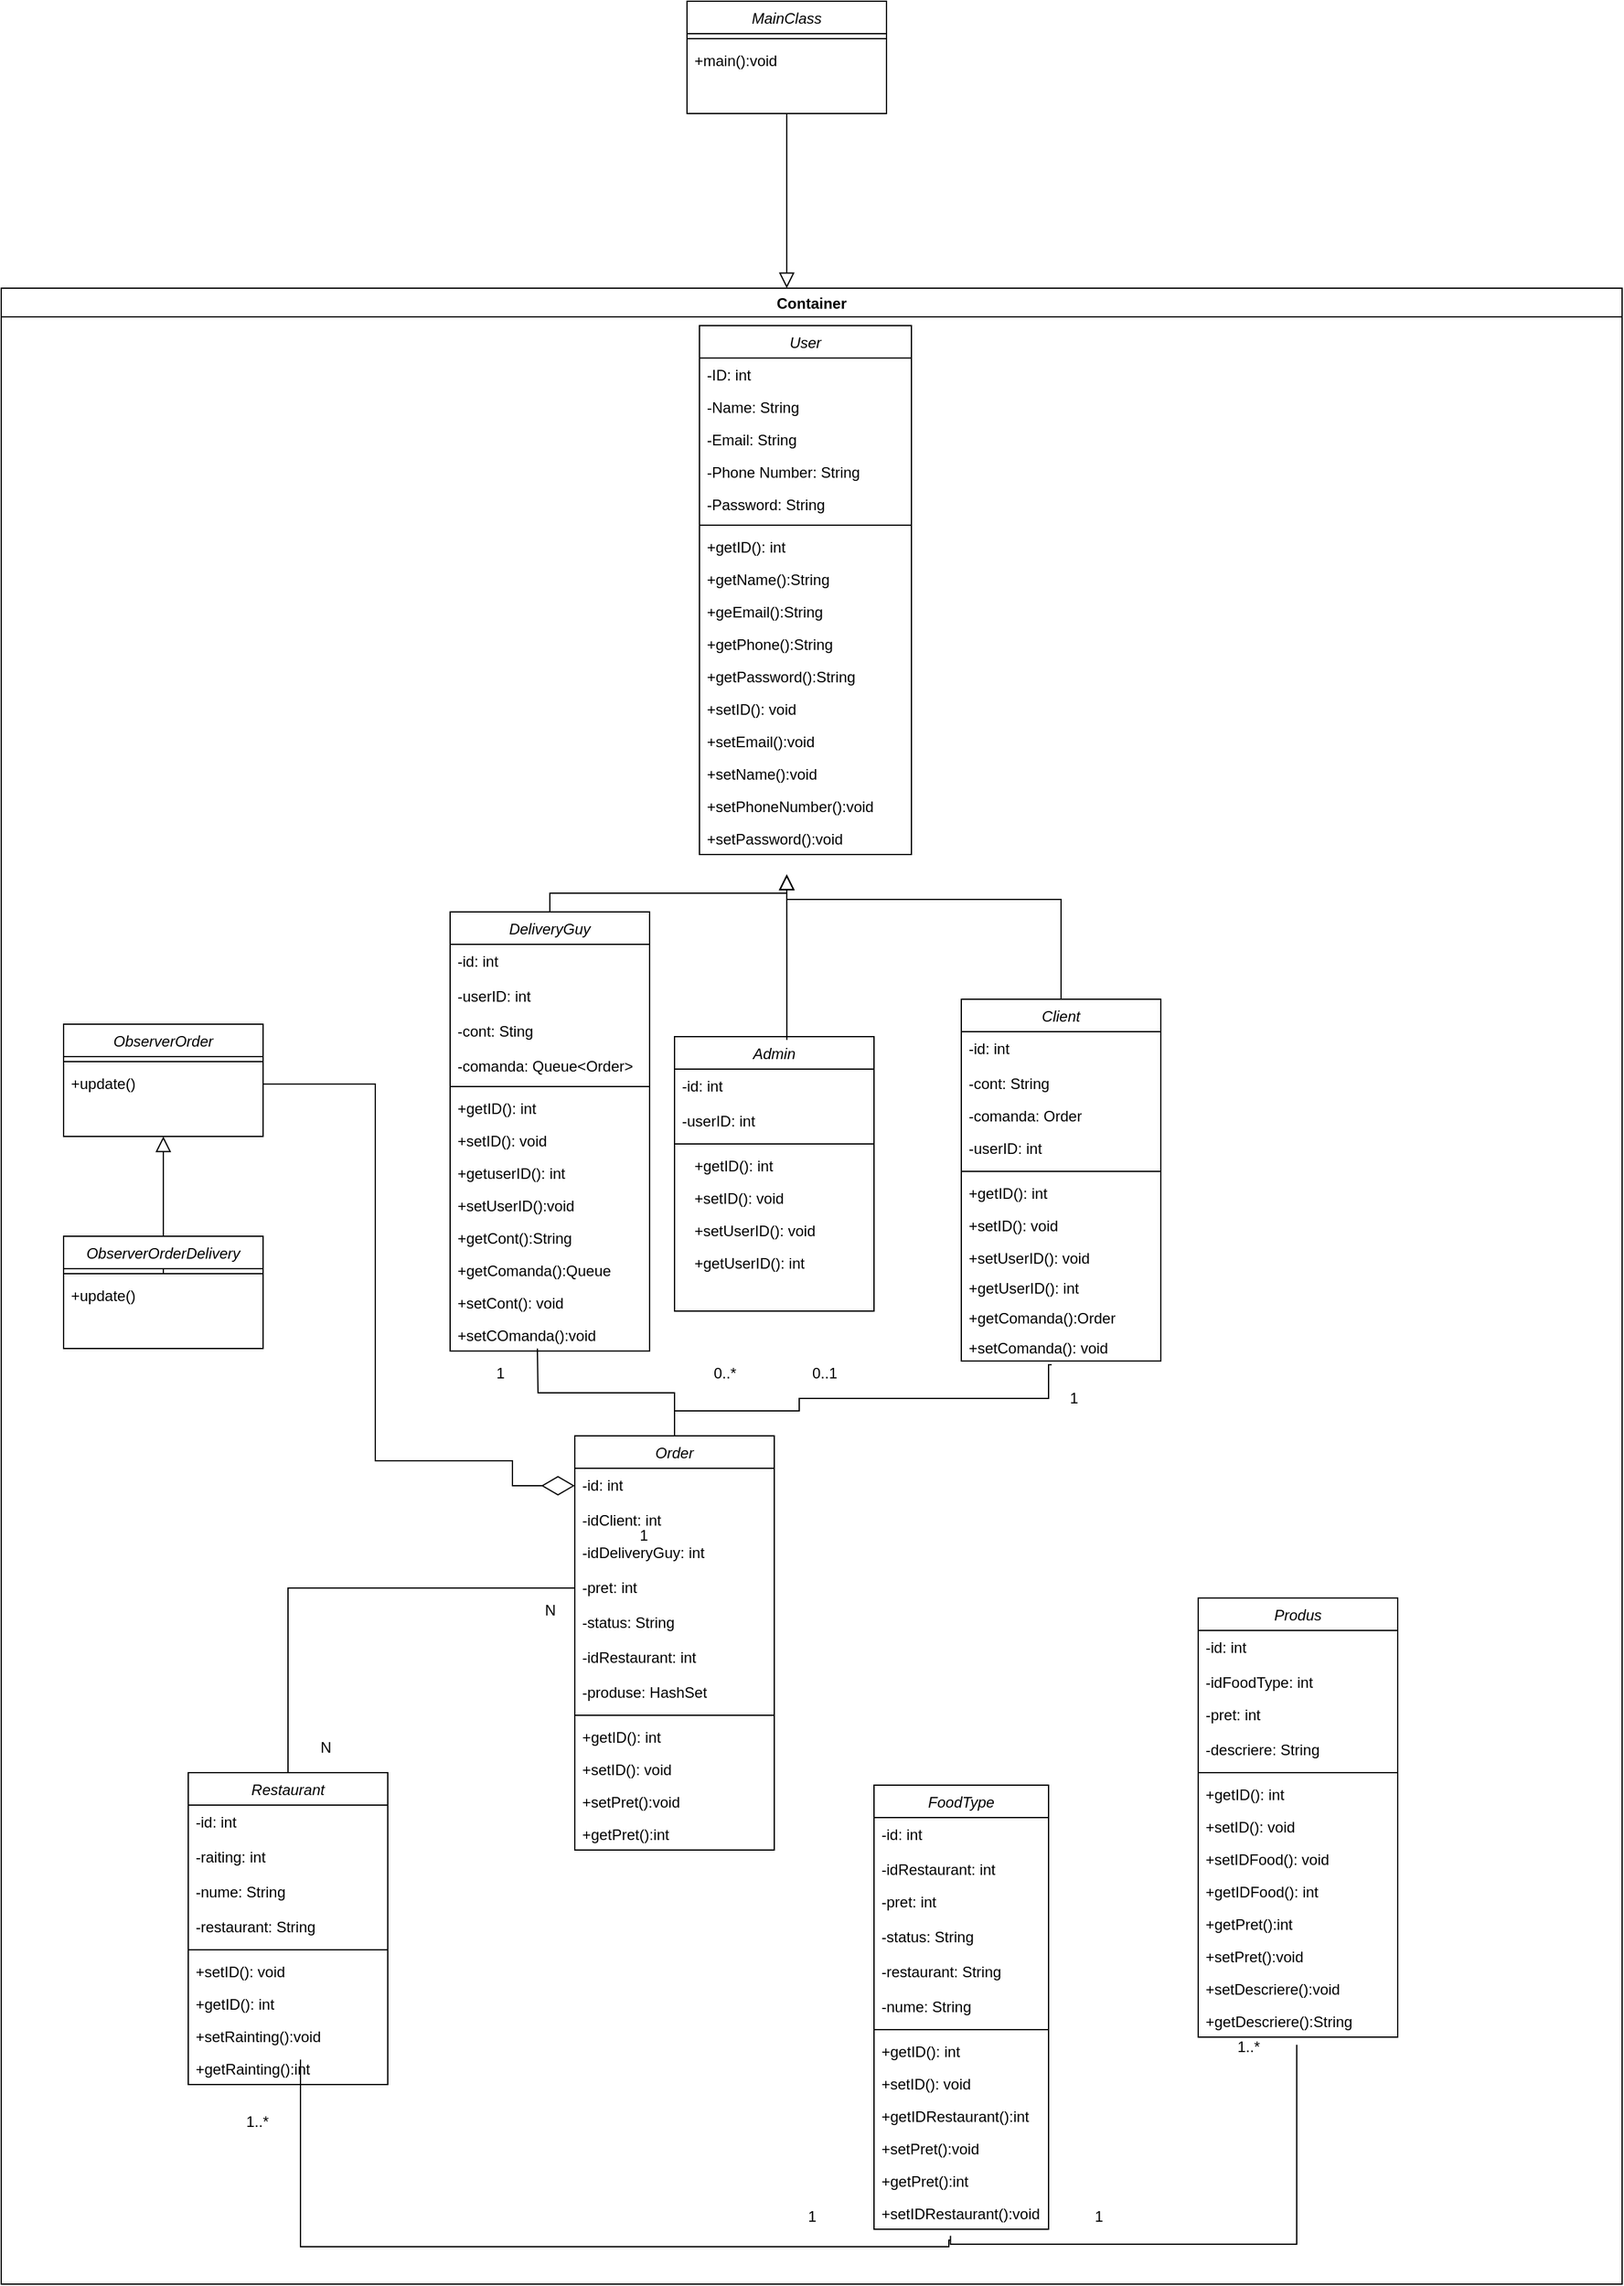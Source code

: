 <mxfile version="15.4.0" type="device"><diagram id="C5RBs43oDa-KdzZeNtuy" name="Page-1"><mxGraphModel dx="3355" dy="2353" grid="1" gridSize="10" guides="1" tooltips="1" connect="1" arrows="1" fold="1" page="1" pageScale="1" pageWidth="827" pageHeight="1169" math="0" shadow="0"><root><mxCell id="WIyWlLk6GJQsqaUBKTNV-0"/><mxCell id="WIyWlLk6GJQsqaUBKTNV-1" parent="WIyWlLk6GJQsqaUBKTNV-0"/><mxCell id="ep-AZZIvWKZAv23bDs4u-8" value="Admin" style="swimlane;fontStyle=2;align=center;verticalAlign=top;childLayout=stackLayout;horizontal=1;startSize=26;horizontalStack=0;resizeParent=1;resizeLast=0;collapsible=1;marginBottom=0;rounded=0;shadow=0;strokeWidth=1;" parent="WIyWlLk6GJQsqaUBKTNV-1" vertex="1"><mxGeometry x="230" y="-40" width="160" height="220" as="geometry"><mxRectangle x="230" y="140" width="160" height="26" as="alternateBounds"/></mxGeometry></mxCell><mxCell id="ep-AZZIvWKZAv23bDs4u-10" value="-id: int" style="text;align=left;verticalAlign=top;spacingLeft=4;spacingRight=4;overflow=hidden;rotatable=0;points=[[0,0.5],[1,0.5]];portConstraint=eastwest;rounded=0;shadow=0;html=0;" parent="ep-AZZIvWKZAv23bDs4u-8" vertex="1"><mxGeometry y="26" width="160" height="28" as="geometry"/></mxCell><mxCell id="ep-AZZIvWKZAv23bDs4u-35" value="-userID: int" style="text;align=left;verticalAlign=top;spacingLeft=4;spacingRight=4;overflow=hidden;rotatable=0;points=[[0,0.5],[1,0.5]];portConstraint=eastwest;rounded=0;shadow=0;html=0;" parent="ep-AZZIvWKZAv23bDs4u-8" vertex="1"><mxGeometry y="54" width="160" height="28" as="geometry"/></mxCell><mxCell id="ep-AZZIvWKZAv23bDs4u-12" value="" style="line;html=1;strokeWidth=1;align=left;verticalAlign=middle;spacingTop=-1;spacingLeft=3;spacingRight=3;rotatable=0;labelPosition=right;points=[];portConstraint=eastwest;" parent="ep-AZZIvWKZAv23bDs4u-8" vertex="1"><mxGeometry y="82" width="160" height="8" as="geometry"/></mxCell><mxCell id="ep-AZZIvWKZAv23bDs4u-26" value="" style="endArrow=block;endSize=10;endFill=0;shadow=0;strokeWidth=1;rounded=0;edgeStyle=elbowEdgeStyle;elbow=vertical;exitX=0.5;exitY=0;exitDx=0;exitDy=0;" parent="WIyWlLk6GJQsqaUBKTNV-1" source="ep-AZZIvWKZAv23bDs4u-14" edge="1"><mxGeometry width="160" relative="1" as="geometry"><mxPoint x="430" y="-68" as="sourcePoint"/><mxPoint x="320" y="-170" as="targetPoint"/><Array as="points"><mxPoint x="440" y="-150"/></Array></mxGeometry></mxCell><mxCell id="ep-AZZIvWKZAv23bDs4u-27" value="" style="endArrow=block;endSize=10;endFill=0;shadow=0;strokeWidth=1;rounded=0;edgeStyle=elbowEdgeStyle;elbow=vertical;" parent="WIyWlLk6GJQsqaUBKTNV-1" source="ep-AZZIvWKZAv23bDs4u-0" edge="1"><mxGeometry width="160" relative="1" as="geometry"><mxPoint x="430" y="380" as="sourcePoint"/><mxPoint x="320" y="-170" as="targetPoint"/></mxGeometry></mxCell><mxCell id="ep-AZZIvWKZAv23bDs4u-28" value="" style="endArrow=block;endSize=10;endFill=0;shadow=0;strokeWidth=1;rounded=0;edgeStyle=elbowEdgeStyle;elbow=vertical;exitX=0.563;exitY=0.012;exitDx=0;exitDy=0;exitPerimeter=0;" parent="WIyWlLk6GJQsqaUBKTNV-1" source="ep-AZZIvWKZAv23bDs4u-8" edge="1"><mxGeometry width="160" relative="1" as="geometry"><mxPoint x="440" y="390" as="sourcePoint"/><mxPoint x="320" y="-170" as="targetPoint"/></mxGeometry></mxCell><mxCell id="ep-AZZIvWKZAv23bDs4u-55" value="0..1" style="text;html=1;align=center;verticalAlign=middle;resizable=0;points=[];autosize=1;strokeColor=none;fillColor=none;" parent="WIyWlLk6GJQsqaUBKTNV-1" vertex="1"><mxGeometry x="330" y="220" width="40" height="20" as="geometry"/></mxCell><mxCell id="ep-AZZIvWKZAv23bDs4u-57" value="0..*" style="text;html=1;align=center;verticalAlign=middle;resizable=0;points=[];autosize=1;strokeColor=none;fillColor=none;" parent="WIyWlLk6GJQsqaUBKTNV-1" vertex="1"><mxGeometry x="255" y="220" width="30" height="20" as="geometry"/></mxCell><mxCell id="ep-AZZIvWKZAv23bDs4u-92" value="1..*" style="text;html=1;align=center;verticalAlign=middle;resizable=0;points=[];autosize=1;strokeColor=none;fillColor=none;" parent="WIyWlLk6GJQsqaUBKTNV-1" vertex="1"><mxGeometry x="675" y="760" width="30" height="20" as="geometry"/></mxCell><mxCell id="ep-AZZIvWKZAv23bDs4u-96" value="1" style="text;html=1;align=center;verticalAlign=middle;resizable=0;points=[];autosize=1;strokeColor=none;fillColor=none;" parent="WIyWlLk6GJQsqaUBKTNV-1" vertex="1"><mxGeometry x="195" y="350" width="20" height="20" as="geometry"/></mxCell><mxCell id="ep-AZZIvWKZAv23bDs4u-98" value="ObserverOrder" style="swimlane;fontStyle=2;align=center;verticalAlign=top;childLayout=stackLayout;horizontal=1;startSize=26;horizontalStack=0;resizeParent=1;resizeLast=0;collapsible=1;marginBottom=0;rounded=0;shadow=0;strokeWidth=1;" parent="WIyWlLk6GJQsqaUBKTNV-1" vertex="1"><mxGeometry x="-260" y="-50" width="160" height="90" as="geometry"><mxRectangle x="230" y="140" width="160" height="26" as="alternateBounds"/></mxGeometry></mxCell><mxCell id="ep-AZZIvWKZAv23bDs4u-105" value="" style="line;html=1;strokeWidth=1;align=left;verticalAlign=middle;spacingTop=-1;spacingLeft=3;spacingRight=3;rotatable=0;labelPosition=right;points=[];portConstraint=eastwest;" parent="ep-AZZIvWKZAv23bDs4u-98" vertex="1"><mxGeometry y="26" width="160" height="8" as="geometry"/></mxCell><mxCell id="ep-AZZIvWKZAv23bDs4u-109" value="+update()" style="text;align=left;verticalAlign=top;spacingLeft=4;spacingRight=4;overflow=hidden;rotatable=0;points=[[0,0.5],[1,0.5]];portConstraint=eastwest;rounded=0;shadow=0;html=0;" parent="ep-AZZIvWKZAv23bDs4u-98" vertex="1"><mxGeometry y="34" width="160" height="28" as="geometry"/></mxCell><mxCell id="ep-AZZIvWKZAv23bDs4u-110" value="MainClass" style="swimlane;fontStyle=2;align=center;verticalAlign=top;childLayout=stackLayout;horizontal=1;startSize=26;horizontalStack=0;resizeParent=1;resizeLast=0;collapsible=1;marginBottom=0;rounded=0;shadow=0;strokeWidth=1;" parent="WIyWlLk6GJQsqaUBKTNV-1" vertex="1"><mxGeometry x="240" y="-870" width="160" height="90" as="geometry"><mxRectangle x="230" y="140" width="160" height="26" as="alternateBounds"/></mxGeometry></mxCell><mxCell id="ep-AZZIvWKZAv23bDs4u-111" value="" style="line;html=1;strokeWidth=1;align=left;verticalAlign=middle;spacingTop=-1;spacingLeft=3;spacingRight=3;rotatable=0;labelPosition=right;points=[];portConstraint=eastwest;" parent="ep-AZZIvWKZAv23bDs4u-110" vertex="1"><mxGeometry y="26" width="160" height="8" as="geometry"/></mxCell><mxCell id="ep-AZZIvWKZAv23bDs4u-112" value="+main():void" style="text;align=left;verticalAlign=top;spacingLeft=4;spacingRight=4;overflow=hidden;rotatable=0;points=[[0,0.5],[1,0.5]];portConstraint=eastwest;rounded=0;shadow=0;html=0;" parent="ep-AZZIvWKZAv23bDs4u-110" vertex="1"><mxGeometry y="34" width="160" height="28" as="geometry"/></mxCell><mxCell id="ep-AZZIvWKZAv23bDs4u-113" value="" style="endArrow=block;endSize=10;endFill=0;shadow=0;strokeWidth=1;rounded=0;edgeStyle=elbowEdgeStyle;elbow=vertical;entryX=0.5;entryY=1;entryDx=0;entryDy=0;" parent="WIyWlLk6GJQsqaUBKTNV-1" target="ep-AZZIvWKZAv23bDs4u-98" edge="1"><mxGeometry width="160" relative="1" as="geometry"><mxPoint x="-180" y="150" as="sourcePoint"/><mxPoint x="330" y="-160" as="targetPoint"/></mxGeometry></mxCell><mxCell id="ep-AZZIvWKZAv23bDs4u-114" value="ObserverOrderDelivery" style="swimlane;fontStyle=2;align=center;verticalAlign=top;childLayout=stackLayout;horizontal=1;startSize=26;horizontalStack=0;resizeParent=1;resizeLast=0;collapsible=1;marginBottom=0;rounded=0;shadow=0;strokeWidth=1;" parent="WIyWlLk6GJQsqaUBKTNV-1" vertex="1"><mxGeometry x="-260" y="120" width="160" height="90" as="geometry"><mxRectangle x="230" y="140" width="160" height="26" as="alternateBounds"/></mxGeometry></mxCell><mxCell id="ep-AZZIvWKZAv23bDs4u-115" value="" style="line;html=1;strokeWidth=1;align=left;verticalAlign=middle;spacingTop=-1;spacingLeft=3;spacingRight=3;rotatable=0;labelPosition=right;points=[];portConstraint=eastwest;" parent="ep-AZZIvWKZAv23bDs4u-114" vertex="1"><mxGeometry y="26" width="160" height="8" as="geometry"/></mxCell><mxCell id="ep-AZZIvWKZAv23bDs4u-116" value="+update()" style="text;align=left;verticalAlign=top;spacingLeft=4;spacingRight=4;overflow=hidden;rotatable=0;points=[[0,0.5],[1,0.5]];portConstraint=eastwest;rounded=0;shadow=0;html=0;" parent="ep-AZZIvWKZAv23bDs4u-114" vertex="1"><mxGeometry y="34" width="160" height="28" as="geometry"/></mxCell><mxCell id="ep-AZZIvWKZAv23bDs4u-120" value="Container" style="swimlane;" parent="WIyWlLk6GJQsqaUBKTNV-1" vertex="1"><mxGeometry x="-310" y="-640" width="1300" height="1600" as="geometry"/></mxCell><mxCell id="ep-AZZIvWKZAv23bDs4u-20" value="User" style="swimlane;fontStyle=2;align=center;verticalAlign=top;childLayout=stackLayout;horizontal=1;startSize=26;horizontalStack=0;resizeParent=1;resizeLast=0;collapsible=1;marginBottom=0;rounded=0;shadow=0;strokeWidth=1;" parent="ep-AZZIvWKZAv23bDs4u-120" vertex="1"><mxGeometry x="560" y="30" width="170" height="424" as="geometry"><mxRectangle x="230" y="140" width="160" height="26" as="alternateBounds"/></mxGeometry></mxCell><mxCell id="ep-AZZIvWKZAv23bDs4u-21" value="-ID: int" style="text;align=left;verticalAlign=top;spacingLeft=4;spacingRight=4;overflow=hidden;rotatable=0;points=[[0,0.5],[1,0.5]];portConstraint=eastwest;" parent="ep-AZZIvWKZAv23bDs4u-20" vertex="1"><mxGeometry y="26" width="170" height="26" as="geometry"/></mxCell><mxCell id="ep-AZZIvWKZAv23bDs4u-32" value="-Name: String" style="text;align=left;verticalAlign=top;spacingLeft=4;spacingRight=4;overflow=hidden;rotatable=0;points=[[0,0.5],[1,0.5]];portConstraint=eastwest;" parent="ep-AZZIvWKZAv23bDs4u-20" vertex="1"><mxGeometry y="52" width="170" height="26" as="geometry"/></mxCell><mxCell id="ep-AZZIvWKZAv23bDs4u-22" value="-Email: String" style="text;align=left;verticalAlign=top;spacingLeft=4;spacingRight=4;overflow=hidden;rotatable=0;points=[[0,0.5],[1,0.5]];portConstraint=eastwest;rounded=0;shadow=0;html=0;" parent="ep-AZZIvWKZAv23bDs4u-20" vertex="1"><mxGeometry y="78" width="170" height="26" as="geometry"/></mxCell><mxCell id="ep-AZZIvWKZAv23bDs4u-29" value="-Phone Number: String" style="text;align=left;verticalAlign=top;spacingLeft=4;spacingRight=4;overflow=hidden;rotatable=0;points=[[0,0.5],[1,0.5]];portConstraint=eastwest;rounded=0;shadow=0;html=0;" parent="ep-AZZIvWKZAv23bDs4u-20" vertex="1"><mxGeometry y="104" width="170" height="26" as="geometry"/></mxCell><mxCell id="ep-AZZIvWKZAv23bDs4u-23" value="-Password: String" style="text;align=left;verticalAlign=top;spacingLeft=4;spacingRight=4;overflow=hidden;rotatable=0;points=[[0,0.5],[1,0.5]];portConstraint=eastwest;rounded=0;shadow=0;html=0;" parent="ep-AZZIvWKZAv23bDs4u-20" vertex="1"><mxGeometry y="130" width="170" height="26" as="geometry"/></mxCell><mxCell id="ep-AZZIvWKZAv23bDs4u-24" value="" style="line;html=1;strokeWidth=1;align=left;verticalAlign=middle;spacingTop=-1;spacingLeft=3;spacingRight=3;rotatable=0;labelPosition=right;points=[];portConstraint=eastwest;" parent="ep-AZZIvWKZAv23bDs4u-20" vertex="1"><mxGeometry y="156" width="170" height="8" as="geometry"/></mxCell><mxCell id="UbuJym0jwXIvAfy_FMyQ-0" value="+getID(): int&#10;" style="text;align=left;verticalAlign=top;spacingLeft=4;spacingRight=4;overflow=hidden;rotatable=0;points=[[0,0.5],[1,0.5]];portConstraint=eastwest;rounded=0;shadow=0;html=0;" vertex="1" parent="ep-AZZIvWKZAv23bDs4u-20"><mxGeometry y="164" width="170" height="26" as="geometry"/></mxCell><mxCell id="UbuJym0jwXIvAfy_FMyQ-3" value="+getName():String&#10;" style="text;align=left;verticalAlign=top;spacingLeft=4;spacingRight=4;overflow=hidden;rotatable=0;points=[[0,0.5],[1,0.5]];portConstraint=eastwest;rounded=0;shadow=0;html=0;" vertex="1" parent="ep-AZZIvWKZAv23bDs4u-20"><mxGeometry y="190" width="170" height="26" as="geometry"/></mxCell><mxCell id="UbuJym0jwXIvAfy_FMyQ-1" value="+geEmail():String&#10;" style="text;align=left;verticalAlign=top;spacingLeft=4;spacingRight=4;overflow=hidden;rotatable=0;points=[[0,0.5],[1,0.5]];portConstraint=eastwest;rounded=0;shadow=0;html=0;" vertex="1" parent="ep-AZZIvWKZAv23bDs4u-20"><mxGeometry y="216" width="170" height="26" as="geometry"/></mxCell><mxCell id="UbuJym0jwXIvAfy_FMyQ-4" value="+getPhone():String&#10;" style="text;align=left;verticalAlign=top;spacingLeft=4;spacingRight=4;overflow=hidden;rotatable=0;points=[[0,0.5],[1,0.5]];portConstraint=eastwest;rounded=0;shadow=0;html=0;" vertex="1" parent="ep-AZZIvWKZAv23bDs4u-20"><mxGeometry y="242" width="170" height="26" as="geometry"/></mxCell><mxCell id="UbuJym0jwXIvAfy_FMyQ-5" value="+getPassword():String&#10;" style="text;align=left;verticalAlign=top;spacingLeft=4;spacingRight=4;overflow=hidden;rotatable=0;points=[[0,0.5],[1,0.5]];portConstraint=eastwest;rounded=0;shadow=0;html=0;" vertex="1" parent="ep-AZZIvWKZAv23bDs4u-20"><mxGeometry y="268" width="170" height="26" as="geometry"/></mxCell><mxCell id="UbuJym0jwXIvAfy_FMyQ-7" value="+setID(): void&#10;" style="text;align=left;verticalAlign=top;spacingLeft=4;spacingRight=4;overflow=hidden;rotatable=0;points=[[0,0.5],[1,0.5]];portConstraint=eastwest;rounded=0;shadow=0;html=0;" vertex="1" parent="ep-AZZIvWKZAv23bDs4u-20"><mxGeometry y="294" width="170" height="26" as="geometry"/></mxCell><mxCell id="UbuJym0jwXIvAfy_FMyQ-9" value="+setEmail():void" style="text;align=left;verticalAlign=top;spacingLeft=4;spacingRight=4;overflow=hidden;rotatable=0;points=[[0,0.5],[1,0.5]];portConstraint=eastwest;rounded=0;shadow=0;html=0;" vertex="1" parent="ep-AZZIvWKZAv23bDs4u-20"><mxGeometry y="320" width="170" height="26" as="geometry"/></mxCell><mxCell id="UbuJym0jwXIvAfy_FMyQ-14" value="+setName():void" style="text;align=left;verticalAlign=top;spacingLeft=4;spacingRight=4;overflow=hidden;rotatable=0;points=[[0,0.5],[1,0.5]];portConstraint=eastwest;rounded=0;shadow=0;html=0;" vertex="1" parent="ep-AZZIvWKZAv23bDs4u-20"><mxGeometry y="346" width="170" height="26" as="geometry"/></mxCell><mxCell id="UbuJym0jwXIvAfy_FMyQ-10" value="+setPhoneNumber():void" style="text;align=left;verticalAlign=top;spacingLeft=4;spacingRight=4;overflow=hidden;rotatable=0;points=[[0,0.5],[1,0.5]];portConstraint=eastwest;rounded=0;shadow=0;html=0;" vertex="1" parent="ep-AZZIvWKZAv23bDs4u-20"><mxGeometry y="372" width="170" height="26" as="geometry"/></mxCell><mxCell id="UbuJym0jwXIvAfy_FMyQ-11" value="+setPassword():void" style="text;align=left;verticalAlign=top;spacingLeft=4;spacingRight=4;overflow=hidden;rotatable=0;points=[[0,0.5],[1,0.5]];portConstraint=eastwest;rounded=0;shadow=0;html=0;" vertex="1" parent="ep-AZZIvWKZAv23bDs4u-20"><mxGeometry y="398" width="170" height="26" as="geometry"/></mxCell><mxCell id="ep-AZZIvWKZAv23bDs4u-58" value="1" style="text;html=1;align=center;verticalAlign=middle;resizable=0;points=[];autosize=1;strokeColor=none;fillColor=none;" parent="ep-AZZIvWKZAv23bDs4u-120" vertex="1"><mxGeometry x="390" y="860" width="20" height="20" as="geometry"/></mxCell><mxCell id="ep-AZZIvWKZAv23bDs4u-0" value="DeliveryGuy" style="swimlane;fontStyle=2;align=center;verticalAlign=top;childLayout=stackLayout;horizontal=1;startSize=26;horizontalStack=0;resizeParent=1;resizeLast=0;collapsible=1;marginBottom=0;rounded=0;shadow=0;strokeWidth=1;" parent="ep-AZZIvWKZAv23bDs4u-120" vertex="1"><mxGeometry x="360" y="500" width="160" height="352" as="geometry"><mxRectangle x="230" y="140" width="160" height="26" as="alternateBounds"/></mxGeometry></mxCell><mxCell id="ep-AZZIvWKZAv23bDs4u-36" value="-id: int" style="text;align=left;verticalAlign=top;spacingLeft=4;spacingRight=4;overflow=hidden;rotatable=0;points=[[0,0.5],[1,0.5]];portConstraint=eastwest;rounded=0;shadow=0;html=0;" parent="ep-AZZIvWKZAv23bDs4u-0" vertex="1"><mxGeometry y="26" width="160" height="28" as="geometry"/></mxCell><mxCell id="ep-AZZIvWKZAv23bDs4u-33" value="-userID: int" style="text;align=left;verticalAlign=top;spacingLeft=4;spacingRight=4;overflow=hidden;rotatable=0;points=[[0,0.5],[1,0.5]];portConstraint=eastwest;rounded=0;shadow=0;html=0;" parent="ep-AZZIvWKZAv23bDs4u-0" vertex="1"><mxGeometry y="54" width="160" height="28" as="geometry"/></mxCell><mxCell id="ep-AZZIvWKZAv23bDs4u-2" value="-cont: Sting" style="text;align=left;verticalAlign=top;spacingLeft=4;spacingRight=4;overflow=hidden;rotatable=0;points=[[0,0.5],[1,0.5]];portConstraint=eastwest;rounded=0;shadow=0;html=0;" parent="ep-AZZIvWKZAv23bDs4u-0" vertex="1"><mxGeometry y="82" width="160" height="28" as="geometry"/></mxCell><mxCell id="ep-AZZIvWKZAv23bDs4u-49" value="-comanda: Queue&lt;Order&gt;" style="text;align=left;verticalAlign=top;spacingLeft=4;spacingRight=4;overflow=hidden;rotatable=0;points=[[0,0.5],[1,0.5]];portConstraint=eastwest;rounded=0;shadow=0;html=0;" parent="ep-AZZIvWKZAv23bDs4u-0" vertex="1"><mxGeometry y="110" width="160" height="26" as="geometry"/></mxCell><mxCell id="ep-AZZIvWKZAv23bDs4u-4" value="" style="line;html=1;strokeWidth=1;align=left;verticalAlign=middle;spacingTop=-1;spacingLeft=3;spacingRight=3;rotatable=0;labelPosition=right;points=[];portConstraint=eastwest;" parent="ep-AZZIvWKZAv23bDs4u-0" vertex="1"><mxGeometry y="136" width="160" height="8" as="geometry"/></mxCell><mxCell id="UbuJym0jwXIvAfy_FMyQ-12" value="+getID(): int&#10;" style="text;align=left;verticalAlign=top;spacingLeft=4;spacingRight=4;overflow=hidden;rotatable=0;points=[[0,0.5],[1,0.5]];portConstraint=eastwest;rounded=0;shadow=0;html=0;" vertex="1" parent="ep-AZZIvWKZAv23bDs4u-0"><mxGeometry y="144" width="160" height="26" as="geometry"/></mxCell><mxCell id="UbuJym0jwXIvAfy_FMyQ-13" value="+setID(): void&#10;" style="text;align=left;verticalAlign=top;spacingLeft=4;spacingRight=4;overflow=hidden;rotatable=0;points=[[0,0.5],[1,0.5]];portConstraint=eastwest;rounded=0;shadow=0;html=0;" vertex="1" parent="ep-AZZIvWKZAv23bDs4u-0"><mxGeometry y="170" width="160" height="26" as="geometry"/></mxCell><mxCell id="UbuJym0jwXIvAfy_FMyQ-15" value="+getuserID(): int&#10;" style="text;align=left;verticalAlign=top;spacingLeft=4;spacingRight=4;overflow=hidden;rotatable=0;points=[[0,0.5],[1,0.5]];portConstraint=eastwest;rounded=0;shadow=0;html=0;" vertex="1" parent="ep-AZZIvWKZAv23bDs4u-0"><mxGeometry y="196" width="160" height="26" as="geometry"/></mxCell><mxCell id="UbuJym0jwXIvAfy_FMyQ-16" value="+setUserID():void" style="text;align=left;verticalAlign=top;spacingLeft=4;spacingRight=4;overflow=hidden;rotatable=0;points=[[0,0.5],[1,0.5]];portConstraint=eastwest;rounded=0;shadow=0;html=0;" vertex="1" parent="ep-AZZIvWKZAv23bDs4u-0"><mxGeometry y="222" width="160" height="26" as="geometry"/></mxCell><mxCell id="UbuJym0jwXIvAfy_FMyQ-18" value="+getCont():String" style="text;align=left;verticalAlign=top;spacingLeft=4;spacingRight=4;overflow=hidden;rotatable=0;points=[[0,0.5],[1,0.5]];portConstraint=eastwest;rounded=0;shadow=0;html=0;" vertex="1" parent="ep-AZZIvWKZAv23bDs4u-0"><mxGeometry y="248" width="160" height="26" as="geometry"/></mxCell><mxCell id="UbuJym0jwXIvAfy_FMyQ-20" value="+getComanda():Queue" style="text;align=left;verticalAlign=top;spacingLeft=4;spacingRight=4;overflow=hidden;rotatable=0;points=[[0,0.5],[1,0.5]];portConstraint=eastwest;rounded=0;shadow=0;html=0;" vertex="1" parent="ep-AZZIvWKZAv23bDs4u-0"><mxGeometry y="274" width="160" height="26" as="geometry"/></mxCell><mxCell id="UbuJym0jwXIvAfy_FMyQ-19" value="+setCont(): void&#10;" style="text;align=left;verticalAlign=top;spacingLeft=4;spacingRight=4;overflow=hidden;rotatable=0;points=[[0,0.5],[1,0.5]];portConstraint=eastwest;rounded=0;shadow=0;html=0;" vertex="1" parent="ep-AZZIvWKZAv23bDs4u-0"><mxGeometry y="300" width="160" height="26" as="geometry"/></mxCell><mxCell id="UbuJym0jwXIvAfy_FMyQ-22" value="+setCOmanda():void" style="text;align=left;verticalAlign=top;spacingLeft=4;spacingRight=4;overflow=hidden;rotatable=0;points=[[0,0.5],[1,0.5]];portConstraint=eastwest;rounded=0;shadow=0;html=0;" vertex="1" parent="ep-AZZIvWKZAv23bDs4u-0"><mxGeometry y="326" width="160" height="26" as="geometry"/></mxCell><mxCell id="UbuJym0jwXIvAfy_FMyQ-23" value="+getID(): int&#10;" style="text;align=left;verticalAlign=top;spacingLeft=4;spacingRight=4;overflow=hidden;rotatable=0;points=[[0,0.5],[1,0.5]];portConstraint=eastwest;rounded=0;shadow=0;html=0;" vertex="1" parent="ep-AZZIvWKZAv23bDs4u-120"><mxGeometry x="550" y="690" width="160" height="26" as="geometry"/></mxCell><mxCell id="UbuJym0jwXIvAfy_FMyQ-25" value="+setUserID(): void&#10;" style="text;align=left;verticalAlign=top;spacingLeft=4;spacingRight=4;overflow=hidden;rotatable=0;points=[[0,0.5],[1,0.5]];portConstraint=eastwest;rounded=0;shadow=0;html=0;" vertex="1" parent="ep-AZZIvWKZAv23bDs4u-120"><mxGeometry x="550" y="742" width="160" height="26" as="geometry"/></mxCell><mxCell id="UbuJym0jwXIvAfy_FMyQ-26" value="+getUserID(): int&#10;" style="text;align=left;verticalAlign=top;spacingLeft=4;spacingRight=4;overflow=hidden;rotatable=0;points=[[0,0.5],[1,0.5]];portConstraint=eastwest;rounded=0;shadow=0;html=0;" vertex="1" parent="ep-AZZIvWKZAv23bDs4u-120"><mxGeometry x="550" y="768" width="160" height="26" as="geometry"/></mxCell><mxCell id="UbuJym0jwXIvAfy_FMyQ-28" value="+setID(): void&#10;" style="text;align=left;verticalAlign=top;spacingLeft=4;spacingRight=4;overflow=hidden;rotatable=0;points=[[0,0.5],[1,0.5]];portConstraint=eastwest;rounded=0;shadow=0;html=0;" vertex="1" parent="ep-AZZIvWKZAv23bDs4u-120"><mxGeometry x="550" y="716" width="160" height="26" as="geometry"/></mxCell><mxCell id="ep-AZZIvWKZAv23bDs4u-54" value="1" style="text;html=1;align=center;verticalAlign=middle;resizable=0;points=[];autosize=1;strokeColor=none;fillColor=none;" parent="ep-AZZIvWKZAv23bDs4u-120" vertex="1"><mxGeometry x="850" y="880" width="20" height="20" as="geometry"/></mxCell><mxCell id="ep-AZZIvWKZAv23bDs4u-14" value="Client" style="swimlane;fontStyle=2;align=center;verticalAlign=top;childLayout=stackLayout;horizontal=1;startSize=26;horizontalStack=0;resizeParent=1;resizeLast=0;collapsible=1;marginBottom=0;rounded=0;shadow=0;strokeWidth=1;" parent="ep-AZZIvWKZAv23bDs4u-120" vertex="1"><mxGeometry x="770" y="570" width="160" height="290" as="geometry"><mxRectangle x="230" y="140" width="160" height="26" as="alternateBounds"/></mxGeometry></mxCell><mxCell id="ep-AZZIvWKZAv23bDs4u-37" value="-id: int" style="text;align=left;verticalAlign=top;spacingLeft=4;spacingRight=4;overflow=hidden;rotatable=0;points=[[0,0.5],[1,0.5]];portConstraint=eastwest;rounded=0;shadow=0;html=0;" parent="ep-AZZIvWKZAv23bDs4u-14" vertex="1"><mxGeometry y="26" width="160" height="28" as="geometry"/></mxCell><mxCell id="ep-AZZIvWKZAv23bDs4u-40" value="-cont: String" style="text;align=left;verticalAlign=top;spacingLeft=4;spacingRight=4;overflow=hidden;rotatable=0;points=[[0,0.5],[1,0.5]];portConstraint=eastwest;rounded=0;shadow=0;html=0;" parent="ep-AZZIvWKZAv23bDs4u-14" vertex="1"><mxGeometry y="54" width="160" height="26" as="geometry"/></mxCell><mxCell id="ep-AZZIvWKZAv23bDs4u-17" value="-comanda: Order" style="text;align=left;verticalAlign=top;spacingLeft=4;spacingRight=4;overflow=hidden;rotatable=0;points=[[0,0.5],[1,0.5]];portConstraint=eastwest;rounded=0;shadow=0;html=0;" parent="ep-AZZIvWKZAv23bDs4u-14" vertex="1"><mxGeometry y="80" width="160" height="26" as="geometry"/></mxCell><mxCell id="ep-AZZIvWKZAv23bDs4u-38" value="-userID: int" style="text;align=left;verticalAlign=top;spacingLeft=4;spacingRight=4;overflow=hidden;rotatable=0;points=[[0,0.5],[1,0.5]];portConstraint=eastwest;rounded=0;shadow=0;html=0;" parent="ep-AZZIvWKZAv23bDs4u-14" vertex="1"><mxGeometry y="106" width="160" height="28" as="geometry"/></mxCell><mxCell id="ep-AZZIvWKZAv23bDs4u-18" value="" style="line;html=1;strokeWidth=1;align=left;verticalAlign=middle;spacingTop=-1;spacingLeft=3;spacingRight=3;rotatable=0;labelPosition=right;points=[];portConstraint=eastwest;" parent="ep-AZZIvWKZAv23bDs4u-14" vertex="1"><mxGeometry y="134" width="160" height="8" as="geometry"/></mxCell><mxCell id="UbuJym0jwXIvAfy_FMyQ-27" value="+getID(): int&#10;" style="text;align=left;verticalAlign=top;spacingLeft=4;spacingRight=4;overflow=hidden;rotatable=0;points=[[0,0.5],[1,0.5]];portConstraint=eastwest;rounded=0;shadow=0;html=0;" vertex="1" parent="ep-AZZIvWKZAv23bDs4u-14"><mxGeometry y="142" width="160" height="26" as="geometry"/></mxCell><mxCell id="UbuJym0jwXIvAfy_FMyQ-24" value="+setID(): void&#10;" style="text;align=left;verticalAlign=top;spacingLeft=4;spacingRight=4;overflow=hidden;rotatable=0;points=[[0,0.5],[1,0.5]];portConstraint=eastwest;rounded=0;shadow=0;html=0;" vertex="1" parent="ep-AZZIvWKZAv23bDs4u-14"><mxGeometry y="168" width="160" height="26" as="geometry"/></mxCell><mxCell id="UbuJym0jwXIvAfy_FMyQ-29" value="+setUserID(): void&#10;" style="text;align=left;verticalAlign=top;spacingLeft=4;spacingRight=4;overflow=hidden;rotatable=0;points=[[0,0.5],[1,0.5]];portConstraint=eastwest;rounded=0;shadow=0;html=0;" vertex="1" parent="ep-AZZIvWKZAv23bDs4u-14"><mxGeometry y="194" width="160" height="24" as="geometry"/></mxCell><mxCell id="UbuJym0jwXIvAfy_FMyQ-30" value="+getUserID(): int&#10;" style="text;align=left;verticalAlign=top;spacingLeft=4;spacingRight=4;overflow=hidden;rotatable=0;points=[[0,0.5],[1,0.5]];portConstraint=eastwest;rounded=0;shadow=0;html=0;" vertex="1" parent="ep-AZZIvWKZAv23bDs4u-14"><mxGeometry y="218" width="160" height="24" as="geometry"/></mxCell><mxCell id="UbuJym0jwXIvAfy_FMyQ-31" value="+getComanda():Order" style="text;align=left;verticalAlign=top;spacingLeft=4;spacingRight=4;overflow=hidden;rotatable=0;points=[[0,0.5],[1,0.5]];portConstraint=eastwest;rounded=0;shadow=0;html=0;" vertex="1" parent="ep-AZZIvWKZAv23bDs4u-14"><mxGeometry y="242" width="160" height="24" as="geometry"/></mxCell><mxCell id="UbuJym0jwXIvAfy_FMyQ-32" value="+setComanda(): void&#10;" style="text;align=left;verticalAlign=top;spacingLeft=4;spacingRight=4;overflow=hidden;rotatable=0;points=[[0,0.5],[1,0.5]];portConstraint=eastwest;rounded=0;shadow=0;html=0;" vertex="1" parent="ep-AZZIvWKZAv23bDs4u-14"><mxGeometry y="266" width="160" height="24" as="geometry"/></mxCell><mxCell id="ep-AZZIvWKZAv23bDs4u-59" value="Restaurant" style="swimlane;fontStyle=2;align=center;verticalAlign=top;childLayout=stackLayout;horizontal=1;startSize=26;horizontalStack=0;resizeParent=1;resizeLast=0;collapsible=1;marginBottom=0;rounded=0;shadow=0;strokeWidth=1;" parent="ep-AZZIvWKZAv23bDs4u-120" vertex="1"><mxGeometry x="150" y="1190" width="160" height="250" as="geometry"><mxRectangle x="230" y="140" width="160" height="26" as="alternateBounds"/></mxGeometry></mxCell><mxCell id="ep-AZZIvWKZAv23bDs4u-60" value="-id: int" style="text;align=left;verticalAlign=top;spacingLeft=4;spacingRight=4;overflow=hidden;rotatable=0;points=[[0,0.5],[1,0.5]];portConstraint=eastwest;rounded=0;shadow=0;html=0;" parent="ep-AZZIvWKZAv23bDs4u-59" vertex="1"><mxGeometry y="26" width="160" height="28" as="geometry"/></mxCell><mxCell id="ep-AZZIvWKZAv23bDs4u-63" value="-raiting: int" style="text;align=left;verticalAlign=top;spacingLeft=4;spacingRight=4;overflow=hidden;rotatable=0;points=[[0,0.5],[1,0.5]];portConstraint=eastwest;rounded=0;shadow=0;html=0;" parent="ep-AZZIvWKZAv23bDs4u-59" vertex="1"><mxGeometry y="54" width="160" height="28" as="geometry"/></mxCell><mxCell id="ep-AZZIvWKZAv23bDs4u-64" value="-nume: String" style="text;align=left;verticalAlign=top;spacingLeft=4;spacingRight=4;overflow=hidden;rotatable=0;points=[[0,0.5],[1,0.5]];portConstraint=eastwest;rounded=0;shadow=0;html=0;" parent="ep-AZZIvWKZAv23bDs4u-59" vertex="1"><mxGeometry y="82" width="160" height="28" as="geometry"/></mxCell><mxCell id="ep-AZZIvWKZAv23bDs4u-65" value="-restaurant: String" style="text;align=left;verticalAlign=top;spacingLeft=4;spacingRight=4;overflow=hidden;rotatable=0;points=[[0,0.5],[1,0.5]];portConstraint=eastwest;rounded=0;shadow=0;html=0;" parent="ep-AZZIvWKZAv23bDs4u-59" vertex="1"><mxGeometry y="110" width="160" height="28" as="geometry"/></mxCell><mxCell id="ep-AZZIvWKZAv23bDs4u-67" value="" style="line;html=1;strokeWidth=1;align=left;verticalAlign=middle;spacingTop=-1;spacingLeft=3;spacingRight=3;rotatable=0;labelPosition=right;points=[];portConstraint=eastwest;" parent="ep-AZZIvWKZAv23bDs4u-59" vertex="1"><mxGeometry y="138" width="160" height="8" as="geometry"/></mxCell><mxCell id="UbuJym0jwXIvAfy_FMyQ-34" value="+setID(): void&#10;" style="text;align=left;verticalAlign=top;spacingLeft=4;spacingRight=4;overflow=hidden;rotatable=0;points=[[0,0.5],[1,0.5]];portConstraint=eastwest;rounded=0;shadow=0;html=0;" vertex="1" parent="ep-AZZIvWKZAv23bDs4u-59"><mxGeometry y="146" width="160" height="26" as="geometry"/></mxCell><mxCell id="UbuJym0jwXIvAfy_FMyQ-33" value="+getID(): int&#10;" style="text;align=left;verticalAlign=top;spacingLeft=4;spacingRight=4;overflow=hidden;rotatable=0;points=[[0,0.5],[1,0.5]];portConstraint=eastwest;rounded=0;shadow=0;html=0;" vertex="1" parent="ep-AZZIvWKZAv23bDs4u-59"><mxGeometry y="172" width="160" height="26" as="geometry"/></mxCell><mxCell id="UbuJym0jwXIvAfy_FMyQ-254" value="+setRainting():void" style="text;align=left;verticalAlign=top;spacingLeft=4;spacingRight=4;overflow=hidden;rotatable=0;points=[[0,0.5],[1,0.5]];portConstraint=eastwest;rounded=0;shadow=0;html=0;" vertex="1" parent="ep-AZZIvWKZAv23bDs4u-59"><mxGeometry y="198" width="160" height="26" as="geometry"/></mxCell><mxCell id="UbuJym0jwXIvAfy_FMyQ-253" value="+getRainting():int" style="text;align=left;verticalAlign=top;spacingLeft=4;spacingRight=4;overflow=hidden;rotatable=0;points=[[0,0.5],[1,0.5]];portConstraint=eastwest;rounded=0;shadow=0;html=0;" vertex="1" parent="ep-AZZIvWKZAv23bDs4u-59"><mxGeometry y="224" width="160" height="26" as="geometry"/></mxCell><mxCell id="ep-AZZIvWKZAv23bDs4u-91" value="1..*" style="text;html=1;align=center;verticalAlign=middle;resizable=0;points=[];autosize=1;strokeColor=none;fillColor=none;" parent="ep-AZZIvWKZAv23bDs4u-120" vertex="1"><mxGeometry x="190" y="1460" width="30" height="20" as="geometry"/></mxCell><mxCell id="ep-AZZIvWKZAv23bDs4u-88" value="" style="endArrow=none;html=1;rounded=0;edgeStyle=orthogonalEdgeStyle;entryX=0.438;entryY=1.335;entryDx=0;entryDy=0;entryPerimeter=0;" parent="ep-AZZIvWKZAv23bDs4u-120" edge="1" target="UbuJym0jwXIvAfy_FMyQ-48"><mxGeometry width="50" height="50" relative="1" as="geometry"><mxPoint x="240" y="1420" as="sourcePoint"/><mxPoint x="760" y="1520" as="targetPoint"/><Array as="points"><mxPoint x="240" y="1570"/><mxPoint x="760" y="1570"/><mxPoint x="760" y="1565"/></Array></mxGeometry></mxCell><mxCell id="ep-AZZIvWKZAv23bDs4u-87" value="" style="endArrow=none;html=1;rounded=0;edgeStyle=orthogonalEdgeStyle;exitX=0.494;exitY=1.236;exitDx=0;exitDy=0;exitPerimeter=0;entryX=0.438;entryY=1.203;entryDx=0;entryDy=0;entryPerimeter=0;" parent="ep-AZZIvWKZAv23bDs4u-120" edge="1" target="UbuJym0jwXIvAfy_FMyQ-48" source="UbuJym0jwXIvAfy_FMyQ-45"><mxGeometry width="50" height="50" relative="1" as="geometry"><mxPoint x="1040" y="1430" as="sourcePoint"/><mxPoint x="760" y="1520" as="targetPoint"/><Array as="points"><mxPoint x="1039" y="1568"/><mxPoint x="761" y="1568"/></Array></mxGeometry></mxCell><mxCell id="ep-AZZIvWKZAv23bDs4u-90" value="1" style="text;html=1;align=center;verticalAlign=middle;resizable=0;points=[];autosize=1;strokeColor=none;fillColor=none;" parent="ep-AZZIvWKZAv23bDs4u-120" vertex="1"><mxGeometry x="870" y="1536" width="20" height="20" as="geometry"/></mxCell><mxCell id="ep-AZZIvWKZAv23bDs4u-89" value="1" style="text;html=1;align=center;verticalAlign=middle;resizable=0;points=[];autosize=1;strokeColor=none;fillColor=none;" parent="ep-AZZIvWKZAv23bDs4u-120" vertex="1"><mxGeometry x="640" y="1536" width="20" height="20" as="geometry"/></mxCell><mxCell id="ep-AZZIvWKZAv23bDs4u-77" value="Produs" style="swimlane;fontStyle=2;align=center;verticalAlign=top;childLayout=stackLayout;horizontal=1;startSize=26;horizontalStack=0;resizeParent=1;resizeLast=0;collapsible=1;marginBottom=0;rounded=0;shadow=0;strokeWidth=1;" parent="ep-AZZIvWKZAv23bDs4u-120" vertex="1"><mxGeometry x="960" y="1050" width="160" height="352" as="geometry"><mxRectangle x="230" y="140" width="160" height="26" as="alternateBounds"/></mxGeometry></mxCell><mxCell id="ep-AZZIvWKZAv23bDs4u-78" value="-id: int" style="text;align=left;verticalAlign=top;spacingLeft=4;spacingRight=4;overflow=hidden;rotatable=0;points=[[0,0.5],[1,0.5]];portConstraint=eastwest;rounded=0;shadow=0;html=0;" parent="ep-AZZIvWKZAv23bDs4u-77" vertex="1"><mxGeometry y="26" width="160" height="28" as="geometry"/></mxCell><mxCell id="ep-AZZIvWKZAv23bDs4u-79" value="-idFoodType: int" style="text;align=left;verticalAlign=top;spacingLeft=4;spacingRight=4;overflow=hidden;rotatable=0;points=[[0,0.5],[1,0.5]];portConstraint=eastwest;rounded=0;shadow=0;html=0;" parent="ep-AZZIvWKZAv23bDs4u-77" vertex="1"><mxGeometry y="54" width="160" height="26" as="geometry"/></mxCell><mxCell id="ep-AZZIvWKZAv23bDs4u-81" value="-pret: int" style="text;align=left;verticalAlign=top;spacingLeft=4;spacingRight=4;overflow=hidden;rotatable=0;points=[[0,0.5],[1,0.5]];portConstraint=eastwest;rounded=0;shadow=0;html=0;" parent="ep-AZZIvWKZAv23bDs4u-77" vertex="1"><mxGeometry y="80" width="160" height="28" as="geometry"/></mxCell><mxCell id="ep-AZZIvWKZAv23bDs4u-86" value="-descriere: String" style="text;align=left;verticalAlign=top;spacingLeft=4;spacingRight=4;overflow=hidden;rotatable=0;points=[[0,0.5],[1,0.5]];portConstraint=eastwest;rounded=0;shadow=0;html=0;" parent="ep-AZZIvWKZAv23bDs4u-77" vertex="1"><mxGeometry y="108" width="160" height="28" as="geometry"/></mxCell><mxCell id="ep-AZZIvWKZAv23bDs4u-85" value="" style="line;html=1;strokeWidth=1;align=left;verticalAlign=middle;spacingTop=-1;spacingLeft=3;spacingRight=3;rotatable=0;labelPosition=right;points=[];portConstraint=eastwest;" parent="ep-AZZIvWKZAv23bDs4u-77" vertex="1"><mxGeometry y="136" width="160" height="8" as="geometry"/></mxCell><mxCell id="UbuJym0jwXIvAfy_FMyQ-37" value="+getID(): int&#10;" style="text;align=left;verticalAlign=top;spacingLeft=4;spacingRight=4;overflow=hidden;rotatable=0;points=[[0,0.5],[1,0.5]];portConstraint=eastwest;rounded=0;shadow=0;html=0;" vertex="1" parent="ep-AZZIvWKZAv23bDs4u-77"><mxGeometry y="144" width="160" height="26" as="geometry"/></mxCell><mxCell id="UbuJym0jwXIvAfy_FMyQ-41" value="+setID(): void&#10;" style="text;align=left;verticalAlign=top;spacingLeft=4;spacingRight=4;overflow=hidden;rotatable=0;points=[[0,0.5],[1,0.5]];portConstraint=eastwest;rounded=0;shadow=0;html=0;" vertex="1" parent="ep-AZZIvWKZAv23bDs4u-77"><mxGeometry y="170" width="160" height="26" as="geometry"/></mxCell><mxCell id="UbuJym0jwXIvAfy_FMyQ-38" value="+setIDFood(): void&#10;" style="text;align=left;verticalAlign=top;spacingLeft=4;spacingRight=4;overflow=hidden;rotatable=0;points=[[0,0.5],[1,0.5]];portConstraint=eastwest;rounded=0;shadow=0;html=0;" vertex="1" parent="ep-AZZIvWKZAv23bDs4u-77"><mxGeometry y="196" width="160" height="26" as="geometry"/></mxCell><mxCell id="UbuJym0jwXIvAfy_FMyQ-44" value="+getIDFood(): int&#10;" style="text;align=left;verticalAlign=top;spacingLeft=4;spacingRight=4;overflow=hidden;rotatable=0;points=[[0,0.5],[1,0.5]];portConstraint=eastwest;rounded=0;shadow=0;html=0;" vertex="1" parent="ep-AZZIvWKZAv23bDs4u-77"><mxGeometry y="222" width="160" height="26" as="geometry"/></mxCell><mxCell id="UbuJym0jwXIvAfy_FMyQ-43" value="+getPret():int" style="text;align=left;verticalAlign=top;spacingLeft=4;spacingRight=4;overflow=hidden;rotatable=0;points=[[0,0.5],[1,0.5]];portConstraint=eastwest;rounded=0;shadow=0;html=0;" vertex="1" parent="ep-AZZIvWKZAv23bDs4u-77"><mxGeometry y="248" width="160" height="26" as="geometry"/></mxCell><mxCell id="UbuJym0jwXIvAfy_FMyQ-42" value="+setPret():void" style="text;align=left;verticalAlign=top;spacingLeft=4;spacingRight=4;overflow=hidden;rotatable=0;points=[[0,0.5],[1,0.5]];portConstraint=eastwest;rounded=0;shadow=0;html=0;" vertex="1" parent="ep-AZZIvWKZAv23bDs4u-77"><mxGeometry y="274" width="160" height="26" as="geometry"/></mxCell><mxCell id="UbuJym0jwXIvAfy_FMyQ-46" value="+setDescriere():void" style="text;align=left;verticalAlign=top;spacingLeft=4;spacingRight=4;overflow=hidden;rotatable=0;points=[[0,0.5],[1,0.5]];portConstraint=eastwest;rounded=0;shadow=0;html=0;" vertex="1" parent="ep-AZZIvWKZAv23bDs4u-77"><mxGeometry y="300" width="160" height="26" as="geometry"/></mxCell><mxCell id="UbuJym0jwXIvAfy_FMyQ-45" value="+getDescriere():String" style="text;align=left;verticalAlign=top;spacingLeft=4;spacingRight=4;overflow=hidden;rotatable=0;points=[[0,0.5],[1,0.5]];portConstraint=eastwest;rounded=0;shadow=0;html=0;" vertex="1" parent="ep-AZZIvWKZAv23bDs4u-77"><mxGeometry y="326" width="160" height="26" as="geometry"/></mxCell><mxCell id="ep-AZZIvWKZAv23bDs4u-68" value="FoodType" style="swimlane;fontStyle=2;align=center;verticalAlign=top;childLayout=stackLayout;horizontal=1;startSize=26;horizontalStack=0;resizeParent=1;resizeLast=0;collapsible=1;marginBottom=0;rounded=0;shadow=0;strokeWidth=1;" parent="ep-AZZIvWKZAv23bDs4u-120" vertex="1"><mxGeometry x="700" y="1200" width="140" height="356" as="geometry"><mxRectangle x="230" y="140" width="160" height="26" as="alternateBounds"/></mxGeometry></mxCell><mxCell id="ep-AZZIvWKZAv23bDs4u-69" value="-id: int" style="text;align=left;verticalAlign=top;spacingLeft=4;spacingRight=4;overflow=hidden;rotatable=0;points=[[0,0.5],[1,0.5]];portConstraint=eastwest;rounded=0;shadow=0;html=0;" parent="ep-AZZIvWKZAv23bDs4u-68" vertex="1"><mxGeometry y="26" width="140" height="28" as="geometry"/></mxCell><mxCell id="ep-AZZIvWKZAv23bDs4u-70" value="-idRestaurant: int" style="text;align=left;verticalAlign=top;spacingLeft=4;spacingRight=4;overflow=hidden;rotatable=0;points=[[0,0.5],[1,0.5]];portConstraint=eastwest;rounded=0;shadow=0;html=0;" parent="ep-AZZIvWKZAv23bDs4u-68" vertex="1"><mxGeometry y="54" width="140" height="26" as="geometry"/></mxCell><mxCell id="ep-AZZIvWKZAv23bDs4u-72" value="-pret: int" style="text;align=left;verticalAlign=top;spacingLeft=4;spacingRight=4;overflow=hidden;rotatable=0;points=[[0,0.5],[1,0.5]];portConstraint=eastwest;rounded=0;shadow=0;html=0;" parent="ep-AZZIvWKZAv23bDs4u-68" vertex="1"><mxGeometry y="80" width="140" height="28" as="geometry"/></mxCell><mxCell id="ep-AZZIvWKZAv23bDs4u-73" value="-status: String" style="text;align=left;verticalAlign=top;spacingLeft=4;spacingRight=4;overflow=hidden;rotatable=0;points=[[0,0.5],[1,0.5]];portConstraint=eastwest;rounded=0;shadow=0;html=0;" parent="ep-AZZIvWKZAv23bDs4u-68" vertex="1"><mxGeometry y="108" width="140" height="28" as="geometry"/></mxCell><mxCell id="ep-AZZIvWKZAv23bDs4u-74" value="-restaurant: String" style="text;align=left;verticalAlign=top;spacingLeft=4;spacingRight=4;overflow=hidden;rotatable=0;points=[[0,0.5],[1,0.5]];portConstraint=eastwest;rounded=0;shadow=0;html=0;" parent="ep-AZZIvWKZAv23bDs4u-68" vertex="1"><mxGeometry y="136" width="140" height="28" as="geometry"/></mxCell><mxCell id="ep-AZZIvWKZAv23bDs4u-75" value="-nume: String" style="text;align=left;verticalAlign=top;spacingLeft=4;spacingRight=4;overflow=hidden;rotatable=0;points=[[0,0.5],[1,0.5]];portConstraint=eastwest;rounded=0;shadow=0;html=0;" parent="ep-AZZIvWKZAv23bDs4u-68" vertex="1"><mxGeometry y="164" width="140" height="28" as="geometry"/></mxCell><mxCell id="ep-AZZIvWKZAv23bDs4u-76" value="" style="line;html=1;strokeWidth=1;align=left;verticalAlign=middle;spacingTop=-1;spacingLeft=3;spacingRight=3;rotatable=0;labelPosition=right;points=[];portConstraint=eastwest;" parent="ep-AZZIvWKZAv23bDs4u-68" vertex="1"><mxGeometry y="192" width="140" height="8" as="geometry"/></mxCell><mxCell id="UbuJym0jwXIvAfy_FMyQ-35" value="+getID(): int&#10;" style="text;align=left;verticalAlign=top;spacingLeft=4;spacingRight=4;overflow=hidden;rotatable=0;points=[[0,0.5],[1,0.5]];portConstraint=eastwest;rounded=0;shadow=0;html=0;" vertex="1" parent="ep-AZZIvWKZAv23bDs4u-68"><mxGeometry y="200" width="140" height="26" as="geometry"/></mxCell><mxCell id="UbuJym0jwXIvAfy_FMyQ-47" value="+setID(): void&#10;" style="text;align=left;verticalAlign=top;spacingLeft=4;spacingRight=4;overflow=hidden;rotatable=0;points=[[0,0.5],[1,0.5]];portConstraint=eastwest;rounded=0;shadow=0;html=0;" vertex="1" parent="ep-AZZIvWKZAv23bDs4u-68"><mxGeometry y="226" width="140" height="26" as="geometry"/></mxCell><mxCell id="UbuJym0jwXIvAfy_FMyQ-36" value="+getIDRestaurant():int" style="text;align=left;verticalAlign=top;spacingLeft=4;spacingRight=4;overflow=hidden;rotatable=0;points=[[0,0.5],[1,0.5]];portConstraint=eastwest;rounded=0;shadow=0;html=0;" vertex="1" parent="ep-AZZIvWKZAv23bDs4u-68"><mxGeometry y="252" width="140" height="26" as="geometry"/></mxCell><mxCell id="UbuJym0jwXIvAfy_FMyQ-51" value="+setPret():void" style="text;align=left;verticalAlign=top;spacingLeft=4;spacingRight=4;overflow=hidden;rotatable=0;points=[[0,0.5],[1,0.5]];portConstraint=eastwest;rounded=0;shadow=0;html=0;" vertex="1" parent="ep-AZZIvWKZAv23bDs4u-68"><mxGeometry y="278" width="140" height="26" as="geometry"/></mxCell><mxCell id="UbuJym0jwXIvAfy_FMyQ-50" value="+getPret():int" style="text;align=left;verticalAlign=top;spacingLeft=4;spacingRight=4;overflow=hidden;rotatable=0;points=[[0,0.5],[1,0.5]];portConstraint=eastwest;rounded=0;shadow=0;html=0;" vertex="1" parent="ep-AZZIvWKZAv23bDs4u-68"><mxGeometry y="304" width="140" height="26" as="geometry"/></mxCell><mxCell id="UbuJym0jwXIvAfy_FMyQ-48" value="+setIDRestaurant():void" style="text;align=left;verticalAlign=top;spacingLeft=4;spacingRight=4;overflow=hidden;rotatable=0;points=[[0,0.5],[1,0.5]];portConstraint=eastwest;rounded=0;shadow=0;html=0;" vertex="1" parent="ep-AZZIvWKZAv23bDs4u-68"><mxGeometry y="330" width="140" height="26" as="geometry"/></mxCell><mxCell id="ep-AZZIvWKZAv23bDs4u-41" value="Order" style="swimlane;fontStyle=2;align=center;verticalAlign=top;childLayout=stackLayout;horizontal=1;startSize=26;horizontalStack=0;resizeParent=1;resizeLast=0;collapsible=1;marginBottom=0;rounded=0;shadow=0;strokeWidth=1;" parent="ep-AZZIvWKZAv23bDs4u-120" vertex="1"><mxGeometry x="460" y="920" width="160" height="332" as="geometry"><mxRectangle x="230" y="140" width="160" height="26" as="alternateBounds"/></mxGeometry></mxCell><mxCell id="ep-AZZIvWKZAv23bDs4u-42" value="-id: int" style="text;align=left;verticalAlign=top;spacingLeft=4;spacingRight=4;overflow=hidden;rotatable=0;points=[[0,0.5],[1,0.5]];portConstraint=eastwest;rounded=0;shadow=0;html=0;" parent="ep-AZZIvWKZAv23bDs4u-41" vertex="1"><mxGeometry y="26" width="160" height="28" as="geometry"/></mxCell><mxCell id="ep-AZZIvWKZAv23bDs4u-50" value="-idClient: int" style="text;align=left;verticalAlign=top;spacingLeft=4;spacingRight=4;overflow=hidden;rotatable=0;points=[[0,0.5],[1,0.5]];portConstraint=eastwest;rounded=0;shadow=0;html=0;" parent="ep-AZZIvWKZAv23bDs4u-41" vertex="1"><mxGeometry y="54" width="160" height="26" as="geometry"/></mxCell><mxCell id="ep-AZZIvWKZAv23bDs4u-52" value="-idDeliveryGuy: int" style="text;align=left;verticalAlign=top;spacingLeft=4;spacingRight=4;overflow=hidden;rotatable=0;points=[[0,0.5],[1,0.5]];portConstraint=eastwest;rounded=0;shadow=0;html=0;" parent="ep-AZZIvWKZAv23bDs4u-41" vertex="1"><mxGeometry y="80" width="160" height="28" as="geometry"/></mxCell><mxCell id="ep-AZZIvWKZAv23bDs4u-48" value="-pret: int" style="text;align=left;verticalAlign=top;spacingLeft=4;spacingRight=4;overflow=hidden;rotatable=0;points=[[0,0.5],[1,0.5]];portConstraint=eastwest;rounded=0;shadow=0;html=0;" parent="ep-AZZIvWKZAv23bDs4u-41" vertex="1"><mxGeometry y="108" width="160" height="28" as="geometry"/></mxCell><mxCell id="ep-AZZIvWKZAv23bDs4u-46" value="-status: String" style="text;align=left;verticalAlign=top;spacingLeft=4;spacingRight=4;overflow=hidden;rotatable=0;points=[[0,0.5],[1,0.5]];portConstraint=eastwest;rounded=0;shadow=0;html=0;" parent="ep-AZZIvWKZAv23bDs4u-41" vertex="1"><mxGeometry y="136" width="160" height="28" as="geometry"/></mxCell><mxCell id="ep-AZZIvWKZAv23bDs4u-45" value="-idRestaurant: int" style="text;align=left;verticalAlign=top;spacingLeft=4;spacingRight=4;overflow=hidden;rotatable=0;points=[[0,0.5],[1,0.5]];portConstraint=eastwest;rounded=0;shadow=0;html=0;" parent="ep-AZZIvWKZAv23bDs4u-41" vertex="1"><mxGeometry y="164" width="160" height="28" as="geometry"/></mxCell><mxCell id="ep-AZZIvWKZAv23bDs4u-43" value="-produse: HashSet" style="text;align=left;verticalAlign=top;spacingLeft=4;spacingRight=4;overflow=hidden;rotatable=0;points=[[0,0.5],[1,0.5]];portConstraint=eastwest;rounded=0;shadow=0;html=0;" parent="ep-AZZIvWKZAv23bDs4u-41" vertex="1"><mxGeometry y="192" width="160" height="28" as="geometry"/></mxCell><mxCell id="ep-AZZIvWKZAv23bDs4u-44" value="" style="line;html=1;strokeWidth=1;align=left;verticalAlign=middle;spacingTop=-1;spacingLeft=3;spacingRight=3;rotatable=0;labelPosition=right;points=[];portConstraint=eastwest;" parent="ep-AZZIvWKZAv23bDs4u-41" vertex="1"><mxGeometry y="220" width="160" height="8" as="geometry"/></mxCell><mxCell id="UbuJym0jwXIvAfy_FMyQ-39" value="+getID(): int&#10;" style="text;align=left;verticalAlign=top;spacingLeft=4;spacingRight=4;overflow=hidden;rotatable=0;points=[[0,0.5],[1,0.5]];portConstraint=eastwest;rounded=0;shadow=0;html=0;" vertex="1" parent="ep-AZZIvWKZAv23bDs4u-41"><mxGeometry y="228" width="160" height="26" as="geometry"/></mxCell><mxCell id="UbuJym0jwXIvAfy_FMyQ-40" value="+setID(): void&#10;" style="text;align=left;verticalAlign=top;spacingLeft=4;spacingRight=4;overflow=hidden;rotatable=0;points=[[0,0.5],[1,0.5]];portConstraint=eastwest;rounded=0;shadow=0;html=0;" vertex="1" parent="ep-AZZIvWKZAv23bDs4u-41"><mxGeometry y="254" width="160" height="26" as="geometry"/></mxCell><mxCell id="UbuJym0jwXIvAfy_FMyQ-144" value="+setPret():void" style="text;align=left;verticalAlign=top;spacingLeft=4;spacingRight=4;overflow=hidden;rotatable=0;points=[[0,0.5],[1,0.5]];portConstraint=eastwest;rounded=0;shadow=0;html=0;" vertex="1" parent="ep-AZZIvWKZAv23bDs4u-41"><mxGeometry y="280" width="160" height="26" as="geometry"/></mxCell><mxCell id="UbuJym0jwXIvAfy_FMyQ-143" value="+getPret():int" style="text;align=left;verticalAlign=top;spacingLeft=4;spacingRight=4;overflow=hidden;rotatable=0;points=[[0,0.5],[1,0.5]];portConstraint=eastwest;rounded=0;shadow=0;html=0;" vertex="1" parent="ep-AZZIvWKZAv23bDs4u-41"><mxGeometry y="306" width="160" height="26" as="geometry"/></mxCell><mxCell id="ep-AZZIvWKZAv23bDs4u-95" value="" style="endArrow=none;html=1;rounded=0;edgeStyle=orthogonalEdgeStyle;entryX=0;entryY=0.5;entryDx=0;entryDy=0;exitX=0.5;exitY=0;exitDx=0;exitDy=0;" parent="ep-AZZIvWKZAv23bDs4u-120" source="ep-AZZIvWKZAv23bDs4u-59" target="ep-AZZIvWKZAv23bDs4u-48" edge="1"><mxGeometry width="50" height="50" relative="1" as="geometry"><mxPoint x="630" y="1210" as="sourcePoint"/><mxPoint x="680" y="1160" as="targetPoint"/></mxGeometry></mxCell><mxCell id="ep-AZZIvWKZAv23bDs4u-53" value="" style="endArrow=none;html=1;rounded=0;edgeStyle=orthogonalEdgeStyle;exitX=0.5;exitY=0;exitDx=0;exitDy=0;entryX=0.453;entryY=1.125;entryDx=0;entryDy=0;entryPerimeter=0;" parent="ep-AZZIvWKZAv23bDs4u-120" source="ep-AZZIvWKZAv23bDs4u-41" edge="1" target="UbuJym0jwXIvAfy_FMyQ-32"><mxGeometry width="50" height="50" relative="1" as="geometry"><mxPoint x="670" y="870" as="sourcePoint"/><mxPoint x="840" y="920" as="targetPoint"/><Array as="points"><mxPoint x="640" y="900"/><mxPoint x="640" y="890"/><mxPoint x="840" y="890"/><mxPoint x="840" y="863"/></Array></mxGeometry></mxCell><mxCell id="ep-AZZIvWKZAv23bDs4u-97" value="N" style="text;html=1;align=center;verticalAlign=middle;resizable=0;points=[];autosize=1;strokeColor=none;fillColor=none;" parent="ep-AZZIvWKZAv23bDs4u-120" vertex="1"><mxGeometry x="430" y="1050" width="20" height="20" as="geometry"/></mxCell><mxCell id="UbuJym0jwXIvAfy_FMyQ-255" value="N" style="text;html=1;align=center;verticalAlign=middle;resizable=0;points=[];autosize=1;strokeColor=none;fillColor=none;" vertex="1" parent="ep-AZZIvWKZAv23bDs4u-120"><mxGeometry x="250" y="1160" width="20" height="20" as="geometry"/></mxCell><mxCell id="ep-AZZIvWKZAv23bDs4u-121" value="" style="endArrow=block;endSize=10;endFill=0;shadow=0;strokeWidth=1;rounded=0;edgeStyle=elbowEdgeStyle;elbow=vertical;exitX=0.5;exitY=1;exitDx=0;exitDy=0;" parent="WIyWlLk6GJQsqaUBKTNV-1" source="ep-AZZIvWKZAv23bDs4u-110" edge="1"><mxGeometry width="160" relative="1" as="geometry"><mxPoint x="330.08" y="-28.32" as="sourcePoint"/><mxPoint x="320" y="-640" as="targetPoint"/><Array as="points"><mxPoint x="340" y="-720"/></Array></mxGeometry></mxCell><mxCell id="UbuJym0jwXIvAfy_FMyQ-6" value="" style="endArrow=diamondThin;endFill=0;endSize=24;html=1;rounded=0;edgeStyle=orthogonalEdgeStyle;entryX=0;entryY=0.5;entryDx=0;entryDy=0;exitX=1;exitY=0.5;exitDx=0;exitDy=0;" edge="1" parent="WIyWlLk6GJQsqaUBKTNV-1" source="ep-AZZIvWKZAv23bDs4u-109" target="ep-AZZIvWKZAv23bDs4u-42"><mxGeometry width="160" relative="1" as="geometry"><mxPoint x="260" y="-70" as="sourcePoint"/><mxPoint x="420" y="-70" as="targetPoint"/><Array as="points"><mxPoint x="-10" y="-2"/><mxPoint x="-10" y="300"/><mxPoint x="100" y="300"/><mxPoint x="100" y="320"/></Array></mxGeometry></mxCell><mxCell id="UbuJym0jwXIvAfy_FMyQ-21" value="" style="endArrow=none;html=1;rounded=0;edgeStyle=orthogonalEdgeStyle;exitX=0.5;exitY=0;exitDx=0;exitDy=0;" edge="1" parent="WIyWlLk6GJQsqaUBKTNV-1" source="ep-AZZIvWKZAv23bDs4u-41"><mxGeometry width="50" height="50" relative="1" as="geometry"><mxPoint x="300" y="260" as="sourcePoint"/><mxPoint x="120" y="210" as="targetPoint"/><Array as="points"/></mxGeometry></mxCell></root></mxGraphModel></diagram></mxfile>